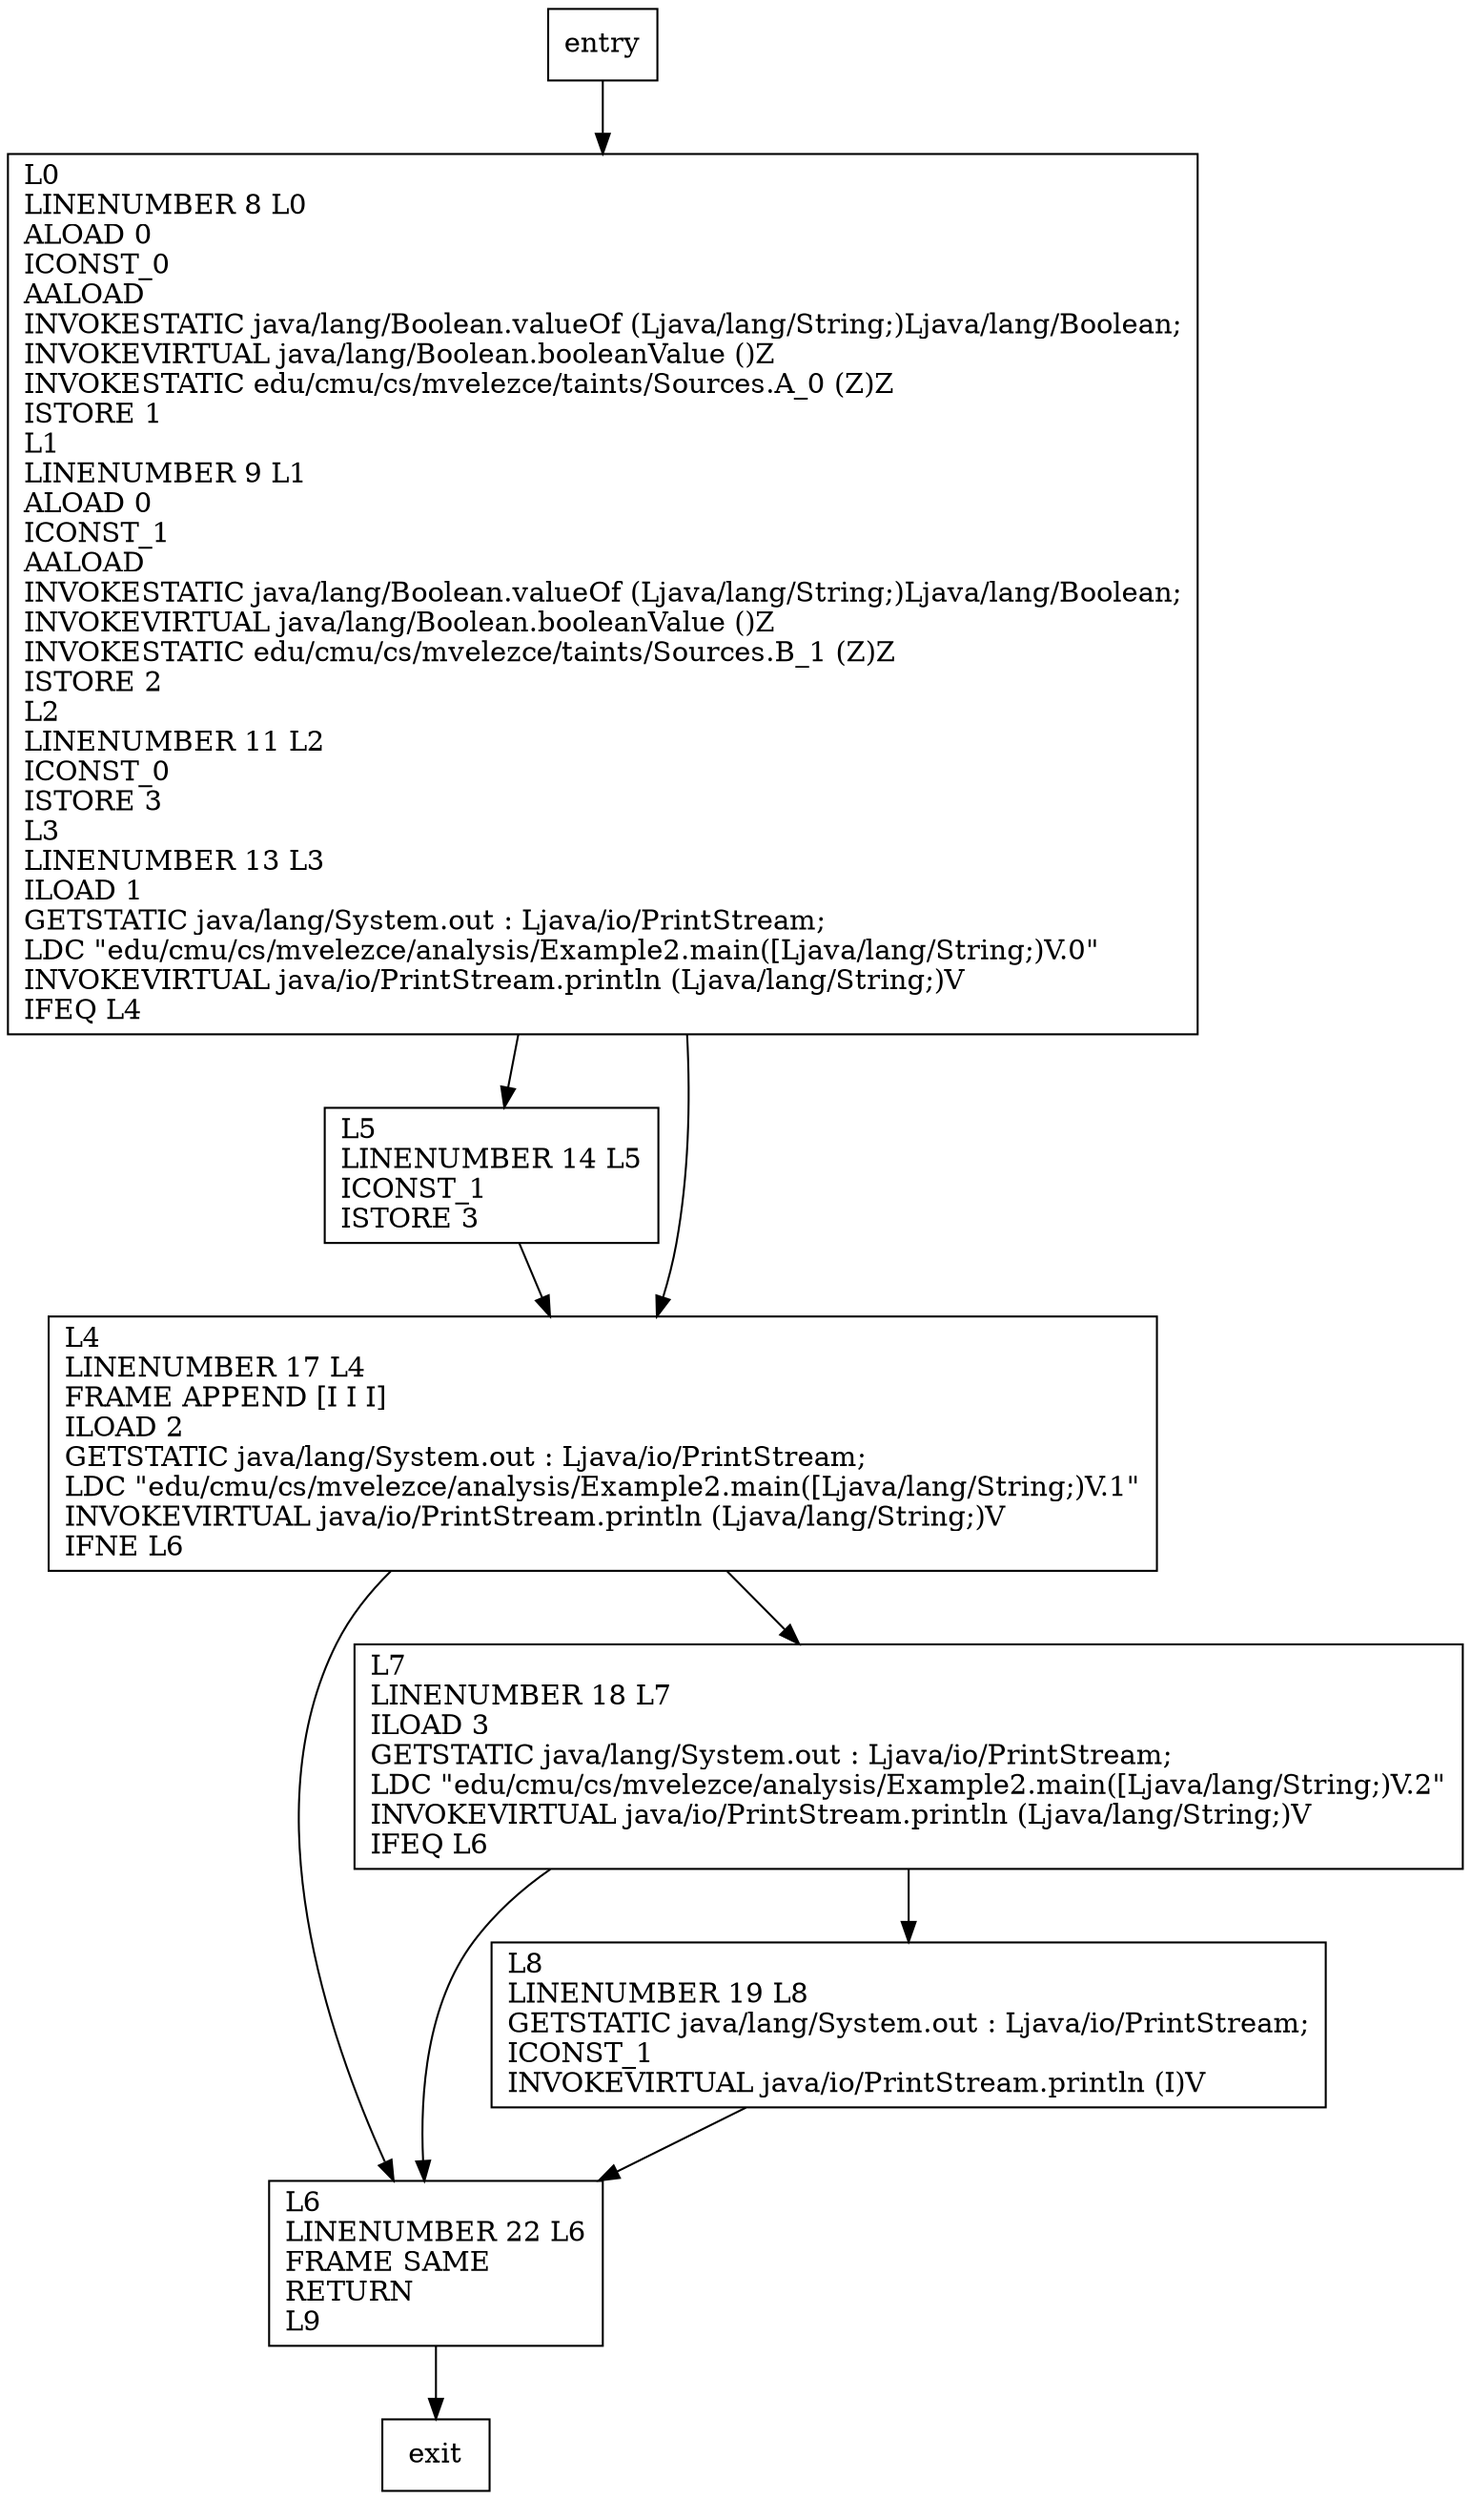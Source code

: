 digraph main {
node [shape=record];
389703464 [label="L6\lLINENUMBER 22 L6\lFRAME SAME\lRETURN\lL9\l"];
689213488 [label="L0\lLINENUMBER 8 L0\lALOAD 0\lICONST_0\lAALOAD\lINVOKESTATIC java/lang/Boolean.valueOf (Ljava/lang/String;)Ljava/lang/Boolean;\lINVOKEVIRTUAL java/lang/Boolean.booleanValue ()Z\lINVOKESTATIC edu/cmu/cs/mvelezce/taints/Sources.A_0 (Z)Z\lISTORE 1\lL1\lLINENUMBER 9 L1\lALOAD 0\lICONST_1\lAALOAD\lINVOKESTATIC java/lang/Boolean.valueOf (Ljava/lang/String;)Ljava/lang/Boolean;\lINVOKEVIRTUAL java/lang/Boolean.booleanValue ()Z\lINVOKESTATIC edu/cmu/cs/mvelezce/taints/Sources.B_1 (Z)Z\lISTORE 2\lL2\lLINENUMBER 11 L2\lICONST_0\lISTORE 3\lL3\lLINENUMBER 13 L3\lILOAD 1\lGETSTATIC java/lang/System.out : Ljava/io/PrintStream;\lLDC \"edu/cmu/cs/mvelezce/analysis/Example2.main([Ljava/lang/String;)V.0\"\lINVOKEVIRTUAL java/io/PrintStream.println (Ljava/lang/String;)V\lIFEQ L4\l"];
438493423 [label="L7\lLINENUMBER 18 L7\lILOAD 3\lGETSTATIC java/lang/System.out : Ljava/io/PrintStream;\lLDC \"edu/cmu/cs/mvelezce/analysis/Example2.main([Ljava/lang/String;)V.2\"\lINVOKEVIRTUAL java/io/PrintStream.println (Ljava/lang/String;)V\lIFEQ L6\l"];
1733381085 [label="L8\lLINENUMBER 19 L8\lGETSTATIC java/lang/System.out : Ljava/io/PrintStream;\lICONST_1\lINVOKEVIRTUAL java/io/PrintStream.println (I)V\l"];
1753645864 [label="L5\lLINENUMBER 14 L5\lICONST_1\lISTORE 3\l"];
951629504 [label="L4\lLINENUMBER 17 L4\lFRAME APPEND [I I I]\lILOAD 2\lGETSTATIC java/lang/System.out : Ljava/io/PrintStream;\lLDC \"edu/cmu/cs/mvelezce/analysis/Example2.main([Ljava/lang/String;)V.1\"\lINVOKEVIRTUAL java/io/PrintStream.println (Ljava/lang/String;)V\lIFNE L6\l"];
entry;
exit;
entry -> 689213488;
389703464 -> exit;
689213488 -> 1753645864;
689213488 -> 951629504;
438493423 -> 389703464;
438493423 -> 1733381085;
1733381085 -> 389703464;
1753645864 -> 951629504;
951629504 -> 389703464;
951629504 -> 438493423;
}
